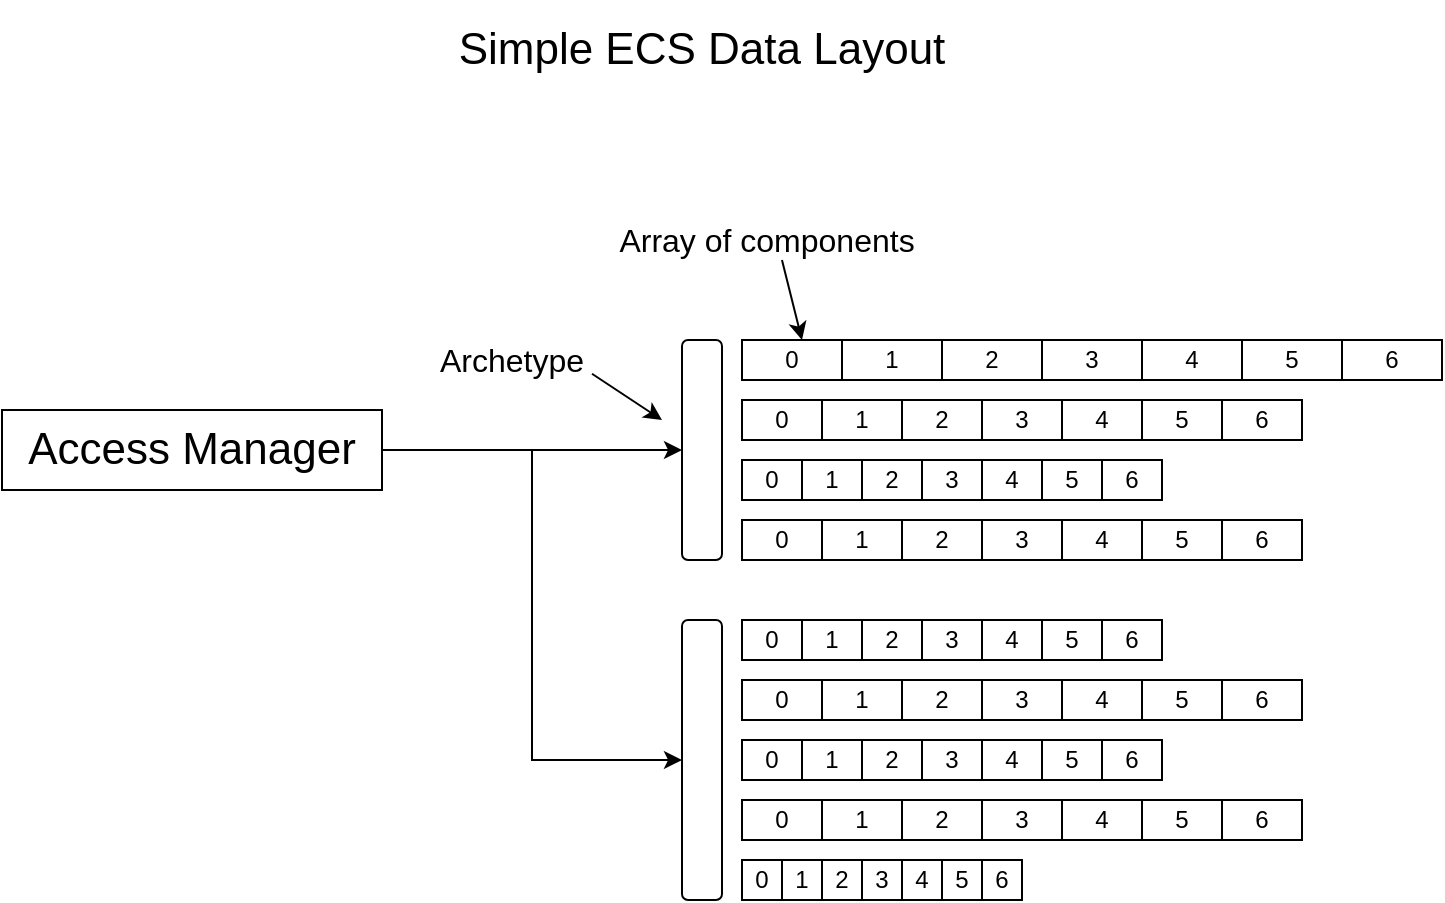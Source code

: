 <mxfile version="13.10.9" type="github">
  <diagram id="MGtYckDk1e_mz4lWe_g5" name="Page-1">
    <mxGraphModel dx="1020" dy="703" grid="1" gridSize="10" guides="1" tooltips="1" connect="1" arrows="1" fold="1" page="1" pageScale="1" pageWidth="850" pageHeight="600" math="0" shadow="0">
      <root>
        <mxCell id="0" />
        <mxCell id="1" parent="0" />
        <mxCell id="2JHQKx7xsulP505j_aK_-2" value="" style="rounded=1;whiteSpace=wrap;html=1;" vertex="1" parent="1">
          <mxGeometry x="380" y="420" width="20" height="140" as="geometry" />
        </mxCell>
        <mxCell id="2JHQKx7xsulP505j_aK_-19" value="0" style="rounded=0;whiteSpace=wrap;html=1;" vertex="1" parent="1">
          <mxGeometry x="410" y="450" width="40" height="20" as="geometry" />
        </mxCell>
        <mxCell id="2JHQKx7xsulP505j_aK_-20" value="0" style="rounded=0;whiteSpace=wrap;html=1;" vertex="1" parent="1">
          <mxGeometry x="410" y="480" width="30" height="20" as="geometry" />
        </mxCell>
        <mxCell id="2JHQKx7xsulP505j_aK_-21" value="0" style="rounded=0;whiteSpace=wrap;html=1;" vertex="1" parent="1">
          <mxGeometry x="410" y="510" width="40" height="20" as="geometry" />
        </mxCell>
        <mxCell id="2JHQKx7xsulP505j_aK_-22" value="0" style="rounded=0;whiteSpace=wrap;html=1;" vertex="1" parent="1">
          <mxGeometry x="410" y="540" width="20" height="20" as="geometry" />
        </mxCell>
        <mxCell id="2JHQKx7xsulP505j_aK_-23" value="1" style="rounded=0;whiteSpace=wrap;html=1;" vertex="1" parent="1">
          <mxGeometry x="450" y="450" width="40" height="20" as="geometry" />
        </mxCell>
        <mxCell id="2JHQKx7xsulP505j_aK_-24" value="2" style="rounded=0;whiteSpace=wrap;html=1;" vertex="1" parent="1">
          <mxGeometry x="490" y="450" width="40" height="20" as="geometry" />
        </mxCell>
        <mxCell id="2JHQKx7xsulP505j_aK_-25" value="3" style="rounded=0;whiteSpace=wrap;html=1;" vertex="1" parent="1">
          <mxGeometry x="530" y="450" width="40" height="20" as="geometry" />
        </mxCell>
        <mxCell id="2JHQKx7xsulP505j_aK_-26" value="6" style="rounded=0;whiteSpace=wrap;html=1;" vertex="1" parent="1">
          <mxGeometry x="650" y="450" width="40" height="20" as="geometry" />
        </mxCell>
        <mxCell id="2JHQKx7xsulP505j_aK_-27" value="4" style="rounded=0;whiteSpace=wrap;html=1;" vertex="1" parent="1">
          <mxGeometry x="570" y="450" width="40" height="20" as="geometry" />
        </mxCell>
        <mxCell id="2JHQKx7xsulP505j_aK_-28" value="5" style="rounded=0;whiteSpace=wrap;html=1;" vertex="1" parent="1">
          <mxGeometry x="610" y="450" width="40" height="20" as="geometry" />
        </mxCell>
        <mxCell id="2JHQKx7xsulP505j_aK_-29" value="1" style="rounded=0;whiteSpace=wrap;html=1;" vertex="1" parent="1">
          <mxGeometry x="440" y="480" width="30" height="20" as="geometry" />
        </mxCell>
        <mxCell id="2JHQKx7xsulP505j_aK_-30" value="2" style="rounded=0;whiteSpace=wrap;html=1;" vertex="1" parent="1">
          <mxGeometry x="470" y="480" width="30" height="20" as="geometry" />
        </mxCell>
        <mxCell id="2JHQKx7xsulP505j_aK_-31" value="3" style="rounded=0;whiteSpace=wrap;html=1;" vertex="1" parent="1">
          <mxGeometry x="500" y="480" width="30" height="20" as="geometry" />
        </mxCell>
        <mxCell id="2JHQKx7xsulP505j_aK_-32" value="4" style="rounded=0;whiteSpace=wrap;html=1;" vertex="1" parent="1">
          <mxGeometry x="530" y="480" width="30" height="20" as="geometry" />
        </mxCell>
        <mxCell id="2JHQKx7xsulP505j_aK_-33" value="5" style="rounded=0;whiteSpace=wrap;html=1;" vertex="1" parent="1">
          <mxGeometry x="560" y="480" width="30" height="20" as="geometry" />
        </mxCell>
        <mxCell id="2JHQKx7xsulP505j_aK_-34" value="6" style="rounded=0;whiteSpace=wrap;html=1;" vertex="1" parent="1">
          <mxGeometry x="590" y="480" width="30" height="20" as="geometry" />
        </mxCell>
        <mxCell id="2JHQKx7xsulP505j_aK_-35" value="1" style="rounded=0;whiteSpace=wrap;html=1;" vertex="1" parent="1">
          <mxGeometry x="450" y="510" width="40" height="20" as="geometry" />
        </mxCell>
        <mxCell id="2JHQKx7xsulP505j_aK_-36" value="2" style="rounded=0;whiteSpace=wrap;html=1;" vertex="1" parent="1">
          <mxGeometry x="490" y="510" width="40" height="20" as="geometry" />
        </mxCell>
        <mxCell id="2JHQKx7xsulP505j_aK_-37" value="3" style="rounded=0;whiteSpace=wrap;html=1;" vertex="1" parent="1">
          <mxGeometry x="530" y="510" width="40" height="20" as="geometry" />
        </mxCell>
        <mxCell id="2JHQKx7xsulP505j_aK_-38" value="4" style="rounded=0;whiteSpace=wrap;html=1;" vertex="1" parent="1">
          <mxGeometry x="570" y="510" width="40" height="20" as="geometry" />
        </mxCell>
        <mxCell id="2JHQKx7xsulP505j_aK_-39" value="5" style="rounded=0;whiteSpace=wrap;html=1;" vertex="1" parent="1">
          <mxGeometry x="610" y="510" width="40" height="20" as="geometry" />
        </mxCell>
        <mxCell id="2JHQKx7xsulP505j_aK_-40" value="6" style="rounded=0;whiteSpace=wrap;html=1;" vertex="1" parent="1">
          <mxGeometry x="650" y="510" width="40" height="20" as="geometry" />
        </mxCell>
        <mxCell id="2JHQKx7xsulP505j_aK_-41" value="1" style="rounded=0;whiteSpace=wrap;html=1;" vertex="1" parent="1">
          <mxGeometry x="430" y="540" width="20" height="20" as="geometry" />
        </mxCell>
        <mxCell id="2JHQKx7xsulP505j_aK_-42" value="2" style="rounded=0;whiteSpace=wrap;html=1;" vertex="1" parent="1">
          <mxGeometry x="450" y="540" width="20" height="20" as="geometry" />
        </mxCell>
        <mxCell id="2JHQKx7xsulP505j_aK_-43" value="3" style="rounded=0;whiteSpace=wrap;html=1;" vertex="1" parent="1">
          <mxGeometry x="470" y="540" width="20" height="20" as="geometry" />
        </mxCell>
        <mxCell id="2JHQKx7xsulP505j_aK_-44" value="4" style="rounded=0;whiteSpace=wrap;html=1;" vertex="1" parent="1">
          <mxGeometry x="490" y="540" width="20" height="20" as="geometry" />
        </mxCell>
        <mxCell id="2JHQKx7xsulP505j_aK_-45" value="5" style="rounded=0;whiteSpace=wrap;html=1;" vertex="1" parent="1">
          <mxGeometry x="510" y="540" width="20" height="20" as="geometry" />
        </mxCell>
        <mxCell id="2JHQKx7xsulP505j_aK_-46" value="6" style="rounded=0;whiteSpace=wrap;html=1;" vertex="1" parent="1">
          <mxGeometry x="530" y="540" width="20" height="20" as="geometry" />
        </mxCell>
        <mxCell id="2JHQKx7xsulP505j_aK_-53" value="" style="rounded=1;whiteSpace=wrap;html=1;" vertex="1" parent="1">
          <mxGeometry x="380" y="280" width="20" height="110" as="geometry" />
        </mxCell>
        <mxCell id="2JHQKx7xsulP505j_aK_-54" value="0" style="rounded=0;whiteSpace=wrap;html=1;" vertex="1" parent="1">
          <mxGeometry x="410" y="280" width="50" height="20" as="geometry" />
        </mxCell>
        <mxCell id="2JHQKx7xsulP505j_aK_-55" value="0" style="rounded=0;whiteSpace=wrap;html=1;" vertex="1" parent="1">
          <mxGeometry x="410" y="340" width="30" height="20" as="geometry" />
        </mxCell>
        <mxCell id="2JHQKx7xsulP505j_aK_-56" value="0" style="rounded=0;whiteSpace=wrap;html=1;" vertex="1" parent="1">
          <mxGeometry x="410" y="310" width="40" height="20" as="geometry" />
        </mxCell>
        <mxCell id="2JHQKx7xsulP505j_aK_-58" value="1" style="rounded=0;whiteSpace=wrap;html=1;" vertex="1" parent="1">
          <mxGeometry x="460" y="280" width="50" height="20" as="geometry" />
        </mxCell>
        <mxCell id="2JHQKx7xsulP505j_aK_-59" value="2" style="rounded=0;whiteSpace=wrap;html=1;" vertex="1" parent="1">
          <mxGeometry x="510" y="280" width="50" height="20" as="geometry" />
        </mxCell>
        <mxCell id="2JHQKx7xsulP505j_aK_-64" value="1" style="rounded=0;whiteSpace=wrap;html=1;" vertex="1" parent="1">
          <mxGeometry x="440" y="340" width="30" height="20" as="geometry" />
        </mxCell>
        <mxCell id="2JHQKx7xsulP505j_aK_-65" value="2" style="rounded=0;whiteSpace=wrap;html=1;" vertex="1" parent="1">
          <mxGeometry x="470" y="340" width="30" height="20" as="geometry" />
        </mxCell>
        <mxCell id="2JHQKx7xsulP505j_aK_-66" value="3" style="rounded=0;whiteSpace=wrap;html=1;" vertex="1" parent="1">
          <mxGeometry x="500" y="340" width="30" height="20" as="geometry" />
        </mxCell>
        <mxCell id="2JHQKx7xsulP505j_aK_-67" value="4" style="rounded=0;whiteSpace=wrap;html=1;" vertex="1" parent="1">
          <mxGeometry x="530" y="340" width="30" height="20" as="geometry" />
        </mxCell>
        <mxCell id="2JHQKx7xsulP505j_aK_-68" value="5" style="rounded=0;whiteSpace=wrap;html=1;" vertex="1" parent="1">
          <mxGeometry x="560" y="340" width="30" height="20" as="geometry" />
        </mxCell>
        <mxCell id="2JHQKx7xsulP505j_aK_-69" value="6" style="rounded=0;whiteSpace=wrap;html=1;" vertex="1" parent="1">
          <mxGeometry x="590" y="340" width="30" height="20" as="geometry" />
        </mxCell>
        <mxCell id="2JHQKx7xsulP505j_aK_-70" value="1" style="rounded=0;whiteSpace=wrap;html=1;" vertex="1" parent="1">
          <mxGeometry x="450" y="310" width="40" height="20" as="geometry" />
        </mxCell>
        <mxCell id="2JHQKx7xsulP505j_aK_-71" value="2" style="rounded=0;whiteSpace=wrap;html=1;" vertex="1" parent="1">
          <mxGeometry x="490" y="310" width="40" height="20" as="geometry" />
        </mxCell>
        <mxCell id="2JHQKx7xsulP505j_aK_-72" value="3" style="rounded=0;whiteSpace=wrap;html=1;" vertex="1" parent="1">
          <mxGeometry x="530" y="310" width="40" height="20" as="geometry" />
        </mxCell>
        <mxCell id="2JHQKx7xsulP505j_aK_-73" value="4" style="rounded=0;whiteSpace=wrap;html=1;" vertex="1" parent="1">
          <mxGeometry x="570" y="310" width="40" height="20" as="geometry" />
        </mxCell>
        <mxCell id="2JHQKx7xsulP505j_aK_-74" value="5" style="rounded=0;whiteSpace=wrap;html=1;" vertex="1" parent="1">
          <mxGeometry x="610" y="310" width="40" height="20" as="geometry" />
        </mxCell>
        <mxCell id="2JHQKx7xsulP505j_aK_-75" value="6" style="rounded=0;whiteSpace=wrap;html=1;" vertex="1" parent="1">
          <mxGeometry x="650" y="310" width="40" height="20" as="geometry" />
        </mxCell>
        <mxCell id="2JHQKx7xsulP505j_aK_-83" value="3" style="rounded=0;whiteSpace=wrap;html=1;" vertex="1" parent="1">
          <mxGeometry x="560" y="280" width="50" height="20" as="geometry" />
        </mxCell>
        <mxCell id="2JHQKx7xsulP505j_aK_-84" value="4" style="rounded=0;whiteSpace=wrap;html=1;" vertex="1" parent="1">
          <mxGeometry x="610" y="280" width="50" height="20" as="geometry" />
        </mxCell>
        <mxCell id="2JHQKx7xsulP505j_aK_-85" value="5" style="rounded=0;whiteSpace=wrap;html=1;" vertex="1" parent="1">
          <mxGeometry x="660" y="280" width="50" height="20" as="geometry" />
        </mxCell>
        <mxCell id="2JHQKx7xsulP505j_aK_-86" value="6" style="rounded=0;whiteSpace=wrap;html=1;" vertex="1" parent="1">
          <mxGeometry x="710" y="280" width="50" height="20" as="geometry" />
        </mxCell>
        <mxCell id="2JHQKx7xsulP505j_aK_-87" value="0" style="rounded=0;whiteSpace=wrap;html=1;" vertex="1" parent="1">
          <mxGeometry x="410" y="370" width="40" height="20" as="geometry" />
        </mxCell>
        <mxCell id="2JHQKx7xsulP505j_aK_-88" value="1" style="rounded=0;whiteSpace=wrap;html=1;" vertex="1" parent="1">
          <mxGeometry x="450" y="370" width="40" height="20" as="geometry" />
        </mxCell>
        <mxCell id="2JHQKx7xsulP505j_aK_-89" value="2" style="rounded=0;whiteSpace=wrap;html=1;" vertex="1" parent="1">
          <mxGeometry x="490" y="370" width="40" height="20" as="geometry" />
        </mxCell>
        <mxCell id="2JHQKx7xsulP505j_aK_-90" value="3" style="rounded=0;whiteSpace=wrap;html=1;" vertex="1" parent="1">
          <mxGeometry x="530" y="370" width="40" height="20" as="geometry" />
        </mxCell>
        <mxCell id="2JHQKx7xsulP505j_aK_-91" value="4" style="rounded=0;whiteSpace=wrap;html=1;" vertex="1" parent="1">
          <mxGeometry x="570" y="370" width="40" height="20" as="geometry" />
        </mxCell>
        <mxCell id="2JHQKx7xsulP505j_aK_-92" value="5" style="rounded=0;whiteSpace=wrap;html=1;" vertex="1" parent="1">
          <mxGeometry x="610" y="370" width="40" height="20" as="geometry" />
        </mxCell>
        <mxCell id="2JHQKx7xsulP505j_aK_-93" value="6" style="rounded=0;whiteSpace=wrap;html=1;" vertex="1" parent="1">
          <mxGeometry x="650" y="370" width="40" height="20" as="geometry" />
        </mxCell>
        <mxCell id="2JHQKx7xsulP505j_aK_-94" value="Archetype" style="text;html=1;strokeColor=none;fillColor=none;align=center;verticalAlign=middle;whiteSpace=wrap;rounded=0;fontSize=16;" vertex="1" parent="1">
          <mxGeometry x="255" y="276.25" width="80" height="27.5" as="geometry" />
        </mxCell>
        <mxCell id="2JHQKx7xsulP505j_aK_-96" value="" style="endArrow=classic;html=1;fontSize=16;" edge="1" parent="1">
          <mxGeometry width="50" height="50" relative="1" as="geometry">
            <mxPoint x="430" y="240" as="sourcePoint" />
            <mxPoint x="440" y="280" as="targetPoint" />
          </mxGeometry>
        </mxCell>
        <mxCell id="2JHQKx7xsulP505j_aK_-98" value="0" style="rounded=0;whiteSpace=wrap;html=1;" vertex="1" parent="1">
          <mxGeometry x="410" y="420" width="30" height="20" as="geometry" />
        </mxCell>
        <mxCell id="2JHQKx7xsulP505j_aK_-99" value="1" style="rounded=0;whiteSpace=wrap;html=1;" vertex="1" parent="1">
          <mxGeometry x="440" y="420" width="30" height="20" as="geometry" />
        </mxCell>
        <mxCell id="2JHQKx7xsulP505j_aK_-100" value="2" style="rounded=0;whiteSpace=wrap;html=1;" vertex="1" parent="1">
          <mxGeometry x="470" y="420" width="30" height="20" as="geometry" />
        </mxCell>
        <mxCell id="2JHQKx7xsulP505j_aK_-101" value="3" style="rounded=0;whiteSpace=wrap;html=1;" vertex="1" parent="1">
          <mxGeometry x="500" y="420" width="30" height="20" as="geometry" />
        </mxCell>
        <mxCell id="2JHQKx7xsulP505j_aK_-102" value="4" style="rounded=0;whiteSpace=wrap;html=1;" vertex="1" parent="1">
          <mxGeometry x="530" y="420" width="30" height="20" as="geometry" />
        </mxCell>
        <mxCell id="2JHQKx7xsulP505j_aK_-103" value="5" style="rounded=0;whiteSpace=wrap;html=1;" vertex="1" parent="1">
          <mxGeometry x="560" y="420" width="30" height="20" as="geometry" />
        </mxCell>
        <mxCell id="2JHQKx7xsulP505j_aK_-104" value="6" style="rounded=0;whiteSpace=wrap;html=1;" vertex="1" parent="1">
          <mxGeometry x="590" y="420" width="30" height="20" as="geometry" />
        </mxCell>
        <mxCell id="2JHQKx7xsulP505j_aK_-105" value="Array of components" style="text;html=1;strokeColor=none;fillColor=none;align=center;verticalAlign=middle;whiteSpace=wrap;rounded=0;fontSize=16;" vertex="1" parent="1">
          <mxGeometry x="335" y="220" width="175" height="20" as="geometry" />
        </mxCell>
        <mxCell id="2JHQKx7xsulP505j_aK_-106" value="Simple ECS Data Layout" style="text;html=1;strokeColor=none;fillColor=none;align=center;verticalAlign=middle;whiteSpace=wrap;rounded=0;fontSize=22;" vertex="1" parent="1">
          <mxGeometry x="190" y="110" width="400" height="50" as="geometry" />
        </mxCell>
        <mxCell id="2JHQKx7xsulP505j_aK_-108" style="edgeStyle=orthogonalEdgeStyle;rounded=0;orthogonalLoop=1;jettySize=auto;html=1;exitX=1;exitY=0.5;exitDx=0;exitDy=0;entryX=0;entryY=0.5;entryDx=0;entryDy=0;fontSize=22;" edge="1" parent="1" source="2JHQKx7xsulP505j_aK_-107" target="2JHQKx7xsulP505j_aK_-53">
          <mxGeometry relative="1" as="geometry" />
        </mxCell>
        <mxCell id="2JHQKx7xsulP505j_aK_-110" style="edgeStyle=orthogonalEdgeStyle;rounded=0;orthogonalLoop=1;jettySize=auto;html=1;exitX=1;exitY=0.5;exitDx=0;exitDy=0;entryX=0;entryY=0.5;entryDx=0;entryDy=0;fontSize=22;" edge="1" parent="1" source="2JHQKx7xsulP505j_aK_-107" target="2JHQKx7xsulP505j_aK_-2">
          <mxGeometry relative="1" as="geometry" />
        </mxCell>
        <mxCell id="2JHQKx7xsulP505j_aK_-107" value="Access Manager" style="rounded=0;whiteSpace=wrap;html=1;fontSize=22;" vertex="1" parent="1">
          <mxGeometry x="40" y="315" width="190" height="40" as="geometry" />
        </mxCell>
        <mxCell id="2JHQKx7xsulP505j_aK_-109" value="" style="endArrow=classic;html=1;fontSize=22;exitX=1;exitY=0.75;exitDx=0;exitDy=0;" edge="1" parent="1" source="2JHQKx7xsulP505j_aK_-94">
          <mxGeometry width="50" height="50" relative="1" as="geometry">
            <mxPoint x="400" y="310" as="sourcePoint" />
            <mxPoint x="370" y="320" as="targetPoint" />
          </mxGeometry>
        </mxCell>
      </root>
    </mxGraphModel>
  </diagram>
</mxfile>
